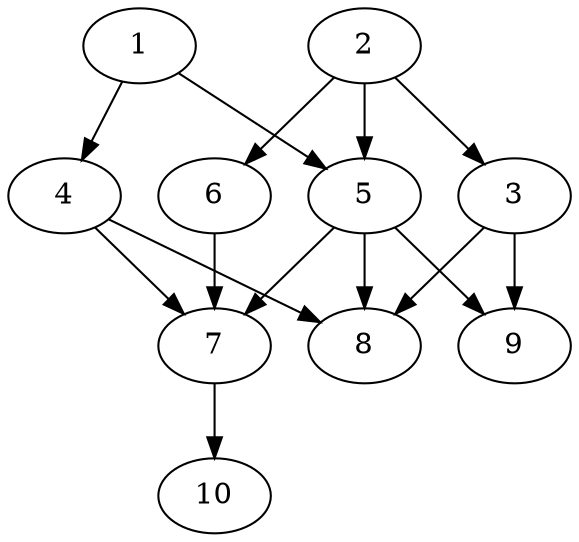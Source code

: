// DAG automatically generated by daggen at Thu Oct  3 13:58:05 2019
// ./daggen --dot -n 10 --ccr 0.3 --fat 0.5 --regular 0.5 --density 0.7 --mindata 5242880 --maxdata 52428800 
digraph G {
  1 [size="102437547", alpha="0.16", expect_size="30731264"] 
  1 -> 4 [size ="30731264"]
  1 -> 5 [size ="30731264"]
  2 [size="162597547", alpha="0.19", expect_size="48779264"] 
  2 -> 3 [size ="48779264"]
  2 -> 5 [size ="48779264"]
  2 -> 6 [size ="48779264"]
  3 [size="157289813", alpha="0.09", expect_size="47186944"] 
  3 -> 8 [size ="47186944"]
  3 -> 9 [size ="47186944"]
  4 [size="50606080", alpha="0.06", expect_size="15181824"] 
  4 -> 7 [size ="15181824"]
  4 -> 8 [size ="15181824"]
  5 [size="80646827", alpha="0.04", expect_size="24194048"] 
  5 -> 7 [size ="24194048"]
  5 -> 8 [size ="24194048"]
  5 -> 9 [size ="24194048"]
  6 [size="164549973", alpha="0.08", expect_size="49364992"] 
  6 -> 7 [size ="49364992"]
  7 [size="142383787", alpha="0.15", expect_size="42715136"] 
  7 -> 10 [size ="42715136"]
  8 [size="89838933", alpha="0.18", expect_size="26951680"] 
  9 [size="79912960", alpha="0.07", expect_size="23973888"] 
  10 [size="157085013", alpha="0.18", expect_size="47125504"] 
}
